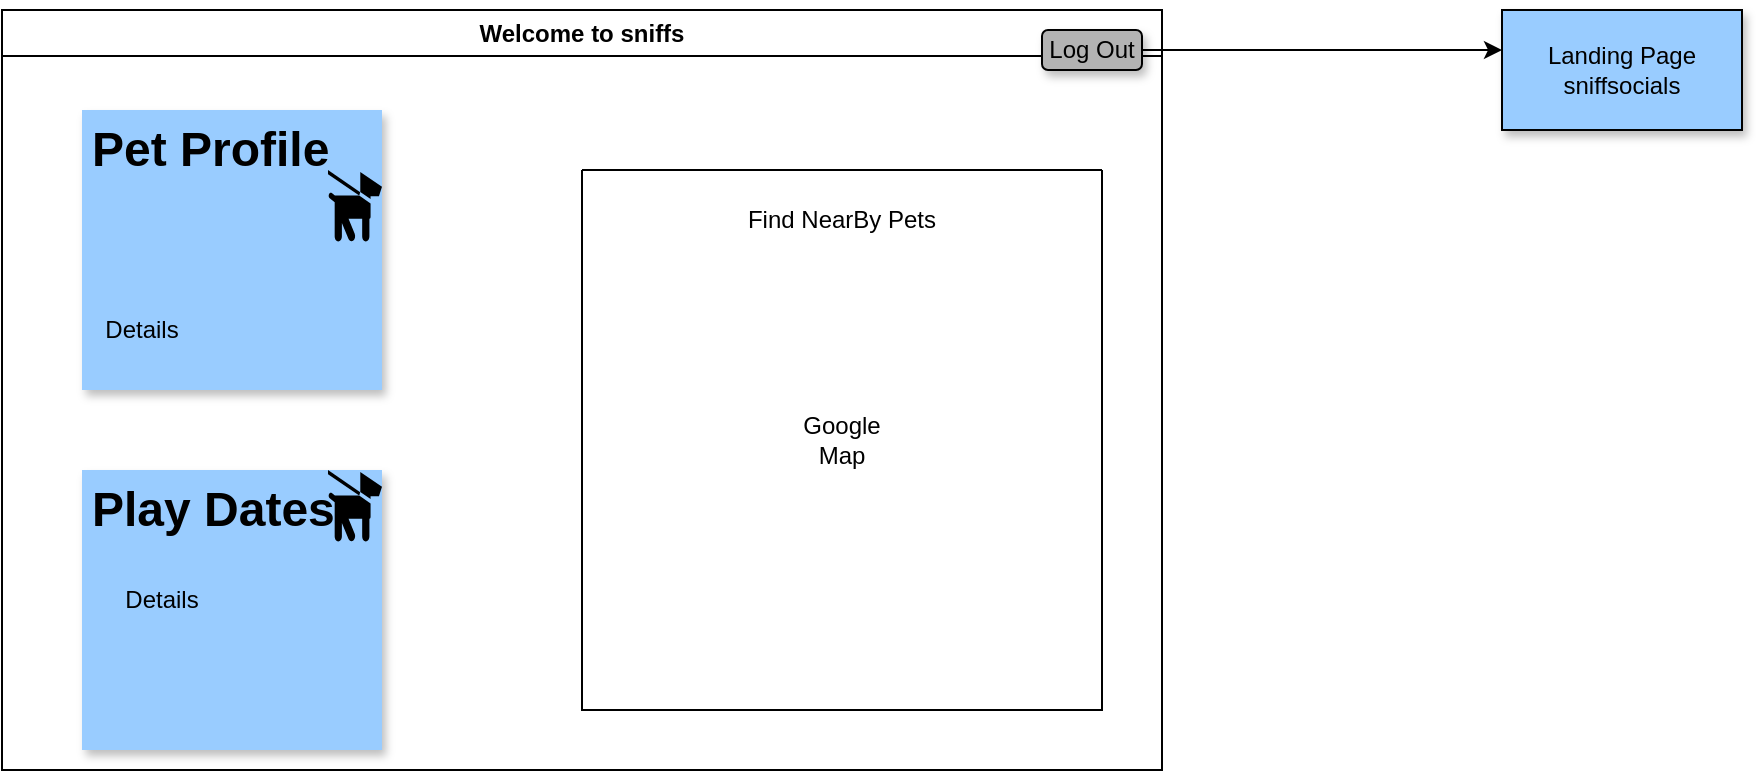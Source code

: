 <mxfile>
    <diagram id="S7qzYJqoGsa-kgPK1OOJ" name="Page-1">
        <mxGraphModel dx="573" dy="363" grid="1" gridSize="10" guides="1" tooltips="1" connect="1" arrows="1" fold="1" page="1" pageScale="1" pageWidth="850" pageHeight="1100" math="0" shadow="0">
            <root>
                <mxCell id="0"/>
                <mxCell id="1" parent="0"/>
                <mxCell id="2" value="Welcome to sniffs" style="swimlane;whiteSpace=wrap;html=1;" parent="1" vertex="1">
                    <mxGeometry x="50" y="30" width="580" height="380" as="geometry"/>
                </mxCell>
                <mxCell id="6" value="&lt;h1&gt;Pet Profile&lt;/h1&gt;" style="text;html=1;strokeColor=none;fillColor=#99CCFF;spacing=5;spacingTop=-20;whiteSpace=wrap;overflow=hidden;rounded=0;shadow=1;" parent="2" vertex="1">
                    <mxGeometry x="40" y="50" width="150" height="140" as="geometry"/>
                </mxCell>
                <mxCell id="7" value="" style="shape=mxgraph.signs.animals.dog_on_leash;html=1;pointerEvents=1;fillColor=#000000;strokeColor=none;verticalLabelPosition=bottom;verticalAlign=top;align=center;" parent="2" vertex="1">
                    <mxGeometry x="163" y="80" width="27" height="36" as="geometry"/>
                </mxCell>
                <mxCell id="9" value="Details" style="text;html=1;strokeColor=none;fillColor=none;align=center;verticalAlign=middle;whiteSpace=wrap;rounded=0;" parent="2" vertex="1">
                    <mxGeometry x="40" y="145" width="60" height="30" as="geometry"/>
                </mxCell>
                <mxCell id="4" value="" style="swimlane;startSize=0;fillColor=#B3B3B3;" parent="2" vertex="1">
                    <mxGeometry x="290" y="80" width="260" height="270" as="geometry"/>
                </mxCell>
                <mxCell id="5" value="Find NearBy Pets" style="text;html=1;strokeColor=none;fillColor=none;align=center;verticalAlign=middle;whiteSpace=wrap;rounded=0;" parent="4" vertex="1">
                    <mxGeometry x="75" y="10" width="110" height="30" as="geometry"/>
                </mxCell>
                <mxCell id="10" value="Google Map" style="text;html=1;strokeColor=none;fillColor=none;align=center;verticalAlign=middle;whiteSpace=wrap;rounded=0;shadow=1;" parent="4" vertex="1">
                    <mxGeometry x="100" y="120" width="60" height="30" as="geometry"/>
                </mxCell>
                <mxCell id="11" value="Log Out" style="rounded=1;whiteSpace=wrap;html=1;shadow=1;fillColor=#B3B3B3;" parent="2" vertex="1">
                    <mxGeometry x="520" y="10" width="50" height="20" as="geometry"/>
                </mxCell>
                <mxCell id="15" value="&lt;h1&gt;Play Dates&lt;/h1&gt;" style="text;html=1;strokeColor=none;fillColor=#99CCFF;spacing=5;spacingTop=-20;whiteSpace=wrap;overflow=hidden;rounded=0;shadow=1;" parent="2" vertex="1">
                    <mxGeometry x="40" y="230" width="150" height="140" as="geometry"/>
                </mxCell>
                <mxCell id="16" value="" style="shape=mxgraph.signs.animals.dog_on_leash;html=1;pointerEvents=1;fillColor=#000000;strokeColor=none;verticalLabelPosition=bottom;verticalAlign=top;align=center;" parent="2" vertex="1">
                    <mxGeometry x="163" y="230" width="27" height="36" as="geometry"/>
                </mxCell>
                <mxCell id="17" value="Details" style="text;html=1;strokeColor=none;fillColor=none;align=center;verticalAlign=middle;whiteSpace=wrap;rounded=0;" parent="2" vertex="1">
                    <mxGeometry x="50" y="280" width="60" height="30" as="geometry"/>
                </mxCell>
                <mxCell id="13" style="edgeStyle=none;html=1;" parent="1" source="11" edge="1">
                    <mxGeometry relative="1" as="geometry">
                        <mxPoint x="800" y="50" as="targetPoint"/>
                    </mxGeometry>
                </mxCell>
                <mxCell id="14" value="Landing Page&lt;br&gt;sniffsocials" style="rounded=0;whiteSpace=wrap;html=1;shadow=1;fillColor=#99CCFF;" parent="1" vertex="1">
                    <mxGeometry x="800" y="30" width="120" height="60" as="geometry"/>
                </mxCell>
            </root>
        </mxGraphModel>
    </diagram>
</mxfile>